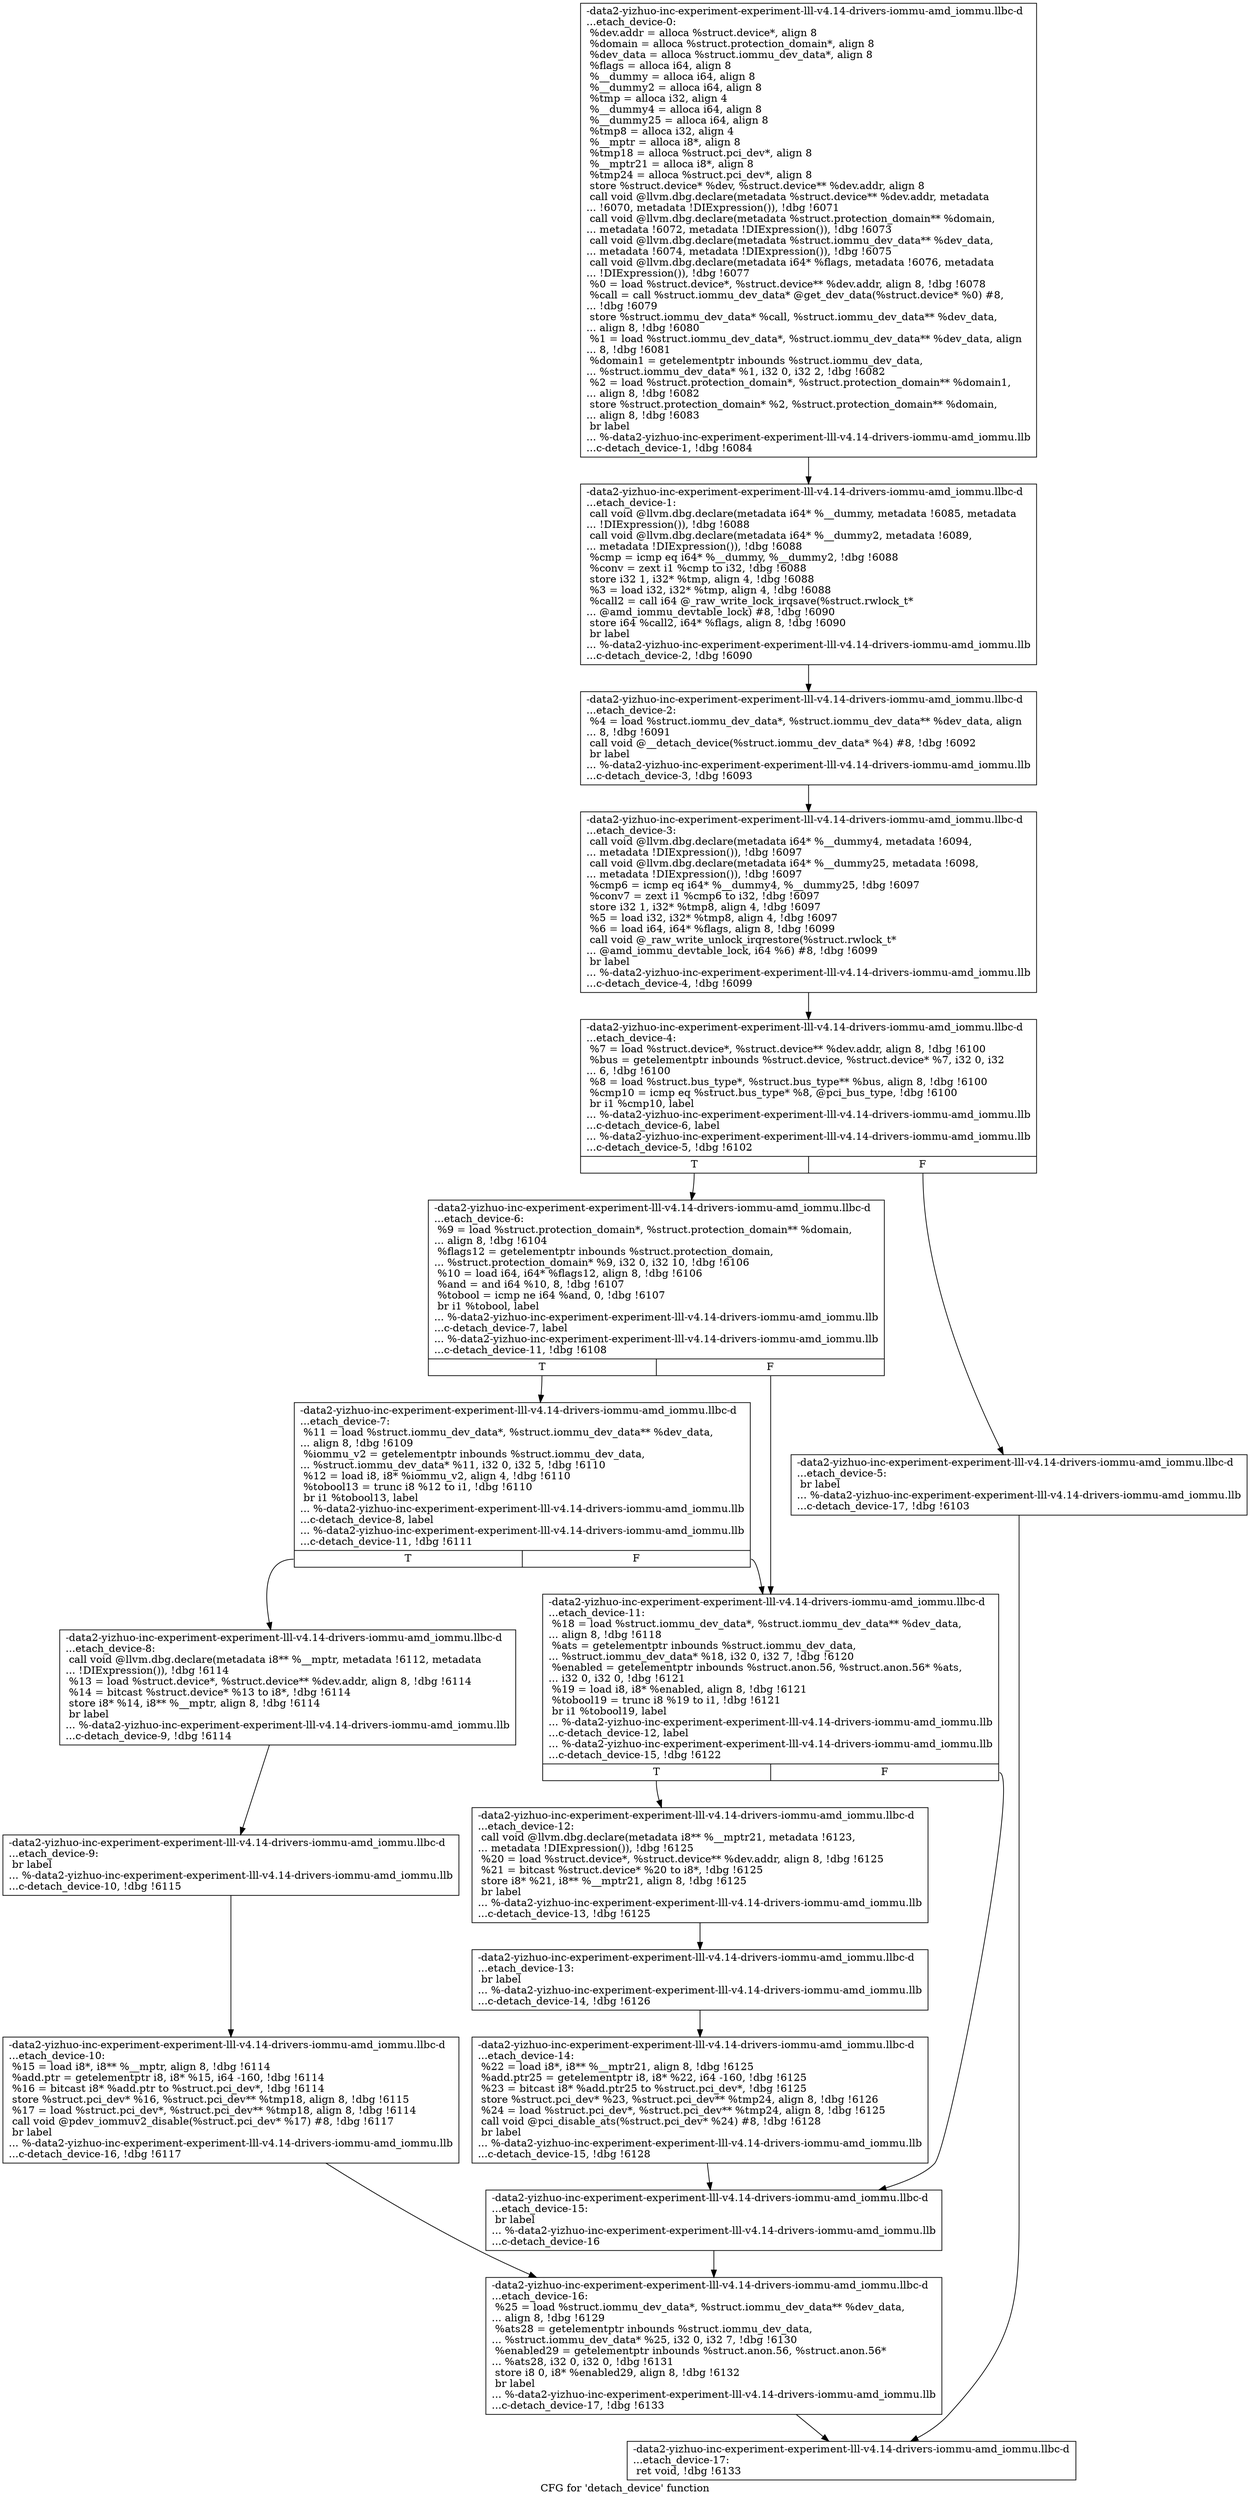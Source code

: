 digraph "CFG for 'detach_device' function" {
	label="CFG for 'detach_device' function";

	Node0x561b94703990 [shape=record,label="{-data2-yizhuo-inc-experiment-experiment-lll-v4.14-drivers-iommu-amd_iommu.llbc-d\l...etach_device-0:\l  %dev.addr = alloca %struct.device*, align 8\l  %domain = alloca %struct.protection_domain*, align 8\l  %dev_data = alloca %struct.iommu_dev_data*, align 8\l  %flags = alloca i64, align 8\l  %__dummy = alloca i64, align 8\l  %__dummy2 = alloca i64, align 8\l  %tmp = alloca i32, align 4\l  %__dummy4 = alloca i64, align 8\l  %__dummy25 = alloca i64, align 8\l  %tmp8 = alloca i32, align 4\l  %__mptr = alloca i8*, align 8\l  %tmp18 = alloca %struct.pci_dev*, align 8\l  %__mptr21 = alloca i8*, align 8\l  %tmp24 = alloca %struct.pci_dev*, align 8\l  store %struct.device* %dev, %struct.device** %dev.addr, align 8\l  call void @llvm.dbg.declare(metadata %struct.device** %dev.addr, metadata\l... !6070, metadata !DIExpression()), !dbg !6071\l  call void @llvm.dbg.declare(metadata %struct.protection_domain** %domain,\l... metadata !6072, metadata !DIExpression()), !dbg !6073\l  call void @llvm.dbg.declare(metadata %struct.iommu_dev_data** %dev_data,\l... metadata !6074, metadata !DIExpression()), !dbg !6075\l  call void @llvm.dbg.declare(metadata i64* %flags, metadata !6076, metadata\l... !DIExpression()), !dbg !6077\l  %0 = load %struct.device*, %struct.device** %dev.addr, align 8, !dbg !6078\l  %call = call %struct.iommu_dev_data* @get_dev_data(%struct.device* %0) #8,\l... !dbg !6079\l  store %struct.iommu_dev_data* %call, %struct.iommu_dev_data** %dev_data,\l... align 8, !dbg !6080\l  %1 = load %struct.iommu_dev_data*, %struct.iommu_dev_data** %dev_data, align\l... 8, !dbg !6081\l  %domain1 = getelementptr inbounds %struct.iommu_dev_data,\l... %struct.iommu_dev_data* %1, i32 0, i32 2, !dbg !6082\l  %2 = load %struct.protection_domain*, %struct.protection_domain** %domain1,\l... align 8, !dbg !6082\l  store %struct.protection_domain* %2, %struct.protection_domain** %domain,\l... align 8, !dbg !6083\l  br label\l... %-data2-yizhuo-inc-experiment-experiment-lll-v4.14-drivers-iommu-amd_iommu.llb\l...c-detach_device-1, !dbg !6084\l}"];
	Node0x561b94703990 -> Node0x561b947ceea0;
	Node0x561b947ceea0 [shape=record,label="{-data2-yizhuo-inc-experiment-experiment-lll-v4.14-drivers-iommu-amd_iommu.llbc-d\l...etach_device-1: \l  call void @llvm.dbg.declare(metadata i64* %__dummy, metadata !6085, metadata\l... !DIExpression()), !dbg !6088\l  call void @llvm.dbg.declare(metadata i64* %__dummy2, metadata !6089,\l... metadata !DIExpression()), !dbg !6088\l  %cmp = icmp eq i64* %__dummy, %__dummy2, !dbg !6088\l  %conv = zext i1 %cmp to i32, !dbg !6088\l  store i32 1, i32* %tmp, align 4, !dbg !6088\l  %3 = load i32, i32* %tmp, align 4, !dbg !6088\l  %call2 = call i64 @_raw_write_lock_irqsave(%struct.rwlock_t*\l... @amd_iommu_devtable_lock) #8, !dbg !6090\l  store i64 %call2, i64* %flags, align 8, !dbg !6090\l  br label\l... %-data2-yizhuo-inc-experiment-experiment-lll-v4.14-drivers-iommu-amd_iommu.llb\l...c-detach_device-2, !dbg !6090\l}"];
	Node0x561b947ceea0 -> Node0x561b947ceef0;
	Node0x561b947ceef0 [shape=record,label="{-data2-yizhuo-inc-experiment-experiment-lll-v4.14-drivers-iommu-amd_iommu.llbc-d\l...etach_device-2: \l  %4 = load %struct.iommu_dev_data*, %struct.iommu_dev_data** %dev_data, align\l... 8, !dbg !6091\l  call void @__detach_device(%struct.iommu_dev_data* %4) #8, !dbg !6092\l  br label\l... %-data2-yizhuo-inc-experiment-experiment-lll-v4.14-drivers-iommu-amd_iommu.llb\l...c-detach_device-3, !dbg !6093\l}"];
	Node0x561b947ceef0 -> Node0x561b947cef40;
	Node0x561b947cef40 [shape=record,label="{-data2-yizhuo-inc-experiment-experiment-lll-v4.14-drivers-iommu-amd_iommu.llbc-d\l...etach_device-3: \l  call void @llvm.dbg.declare(metadata i64* %__dummy4, metadata !6094,\l... metadata !DIExpression()), !dbg !6097\l  call void @llvm.dbg.declare(metadata i64* %__dummy25, metadata !6098,\l... metadata !DIExpression()), !dbg !6097\l  %cmp6 = icmp eq i64* %__dummy4, %__dummy25, !dbg !6097\l  %conv7 = zext i1 %cmp6 to i32, !dbg !6097\l  store i32 1, i32* %tmp8, align 4, !dbg !6097\l  %5 = load i32, i32* %tmp8, align 4, !dbg !6097\l  %6 = load i64, i64* %flags, align 8, !dbg !6099\l  call void @_raw_write_unlock_irqrestore(%struct.rwlock_t*\l... @amd_iommu_devtable_lock, i64 %6) #8, !dbg !6099\l  br label\l... %-data2-yizhuo-inc-experiment-experiment-lll-v4.14-drivers-iommu-amd_iommu.llb\l...c-detach_device-4, !dbg !6099\l}"];
	Node0x561b947cef40 -> Node0x561b947cf500;
	Node0x561b947cf500 [shape=record,label="{-data2-yizhuo-inc-experiment-experiment-lll-v4.14-drivers-iommu-amd_iommu.llbc-d\l...etach_device-4: \l  %7 = load %struct.device*, %struct.device** %dev.addr, align 8, !dbg !6100\l  %bus = getelementptr inbounds %struct.device, %struct.device* %7, i32 0, i32\l... 6, !dbg !6100\l  %8 = load %struct.bus_type*, %struct.bus_type** %bus, align 8, !dbg !6100\l  %cmp10 = icmp eq %struct.bus_type* %8, @pci_bus_type, !dbg !6100\l  br i1 %cmp10, label\l... %-data2-yizhuo-inc-experiment-experiment-lll-v4.14-drivers-iommu-amd_iommu.llb\l...c-detach_device-6, label\l... %-data2-yizhuo-inc-experiment-experiment-lll-v4.14-drivers-iommu-amd_iommu.llb\l...c-detach_device-5, !dbg !6102\l|{<s0>T|<s1>F}}"];
	Node0x561b947cf500:s0 -> Node0x561b947cf5a0;
	Node0x561b947cf500:s1 -> Node0x561b947cf550;
	Node0x561b947cf550 [shape=record,label="{-data2-yizhuo-inc-experiment-experiment-lll-v4.14-drivers-iommu-amd_iommu.llbc-d\l...etach_device-5: \l  br label\l... %-data2-yizhuo-inc-experiment-experiment-lll-v4.14-drivers-iommu-amd_iommu.llb\l...c-detach_device-17, !dbg !6103\l}"];
	Node0x561b947cf550 -> Node0x561b947cf910;
	Node0x561b947cf5a0 [shape=record,label="{-data2-yizhuo-inc-experiment-experiment-lll-v4.14-drivers-iommu-amd_iommu.llbc-d\l...etach_device-6: \l  %9 = load %struct.protection_domain*, %struct.protection_domain** %domain,\l... align 8, !dbg !6104\l  %flags12 = getelementptr inbounds %struct.protection_domain,\l... %struct.protection_domain* %9, i32 0, i32 10, !dbg !6106\l  %10 = load i64, i64* %flags12, align 8, !dbg !6106\l  %and = and i64 %10, 8, !dbg !6107\l  %tobool = icmp ne i64 %and, 0, !dbg !6107\l  br i1 %tobool, label\l... %-data2-yizhuo-inc-experiment-experiment-lll-v4.14-drivers-iommu-amd_iommu.llb\l...c-detach_device-7, label\l... %-data2-yizhuo-inc-experiment-experiment-lll-v4.14-drivers-iommu-amd_iommu.llb\l...c-detach_device-11, !dbg !6108\l|{<s0>T|<s1>F}}"];
	Node0x561b947cf5a0:s0 -> Node0x561b947cf5f0;
	Node0x561b947cf5a0:s1 -> Node0x561b947cf730;
	Node0x561b947cf5f0 [shape=record,label="{-data2-yizhuo-inc-experiment-experiment-lll-v4.14-drivers-iommu-amd_iommu.llbc-d\l...etach_device-7: \l  %11 = load %struct.iommu_dev_data*, %struct.iommu_dev_data** %dev_data,\l... align 8, !dbg !6109\l  %iommu_v2 = getelementptr inbounds %struct.iommu_dev_data,\l... %struct.iommu_dev_data* %11, i32 0, i32 5, !dbg !6110\l  %12 = load i8, i8* %iommu_v2, align 4, !dbg !6110\l  %tobool13 = trunc i8 %12 to i1, !dbg !6110\l  br i1 %tobool13, label\l... %-data2-yizhuo-inc-experiment-experiment-lll-v4.14-drivers-iommu-amd_iommu.llb\l...c-detach_device-8, label\l... %-data2-yizhuo-inc-experiment-experiment-lll-v4.14-drivers-iommu-amd_iommu.llb\l...c-detach_device-11, !dbg !6111\l|{<s0>T|<s1>F}}"];
	Node0x561b947cf5f0:s0 -> Node0x561b947cf640;
	Node0x561b947cf5f0:s1 -> Node0x561b947cf730;
	Node0x561b947cf640 [shape=record,label="{-data2-yizhuo-inc-experiment-experiment-lll-v4.14-drivers-iommu-amd_iommu.llbc-d\l...etach_device-8: \l  call void @llvm.dbg.declare(metadata i8** %__mptr, metadata !6112, metadata\l... !DIExpression()), !dbg !6114\l  %13 = load %struct.device*, %struct.device** %dev.addr, align 8, !dbg !6114\l  %14 = bitcast %struct.device* %13 to i8*, !dbg !6114\l  store i8* %14, i8** %__mptr, align 8, !dbg !6114\l  br label\l... %-data2-yizhuo-inc-experiment-experiment-lll-v4.14-drivers-iommu-amd_iommu.llb\l...c-detach_device-9, !dbg !6114\l}"];
	Node0x561b947cf640 -> Node0x561b947cf690;
	Node0x561b947cf690 [shape=record,label="{-data2-yizhuo-inc-experiment-experiment-lll-v4.14-drivers-iommu-amd_iommu.llbc-d\l...etach_device-9: \l  br label\l... %-data2-yizhuo-inc-experiment-experiment-lll-v4.14-drivers-iommu-amd_iommu.llb\l...c-detach_device-10, !dbg !6115\l}"];
	Node0x561b947cf690 -> Node0x561b947cf6e0;
	Node0x561b947cf6e0 [shape=record,label="{-data2-yizhuo-inc-experiment-experiment-lll-v4.14-drivers-iommu-amd_iommu.llbc-d\l...etach_device-10: \l  %15 = load i8*, i8** %__mptr, align 8, !dbg !6114\l  %add.ptr = getelementptr i8, i8* %15, i64 -160, !dbg !6114\l  %16 = bitcast i8* %add.ptr to %struct.pci_dev*, !dbg !6114\l  store %struct.pci_dev* %16, %struct.pci_dev** %tmp18, align 8, !dbg !6115\l  %17 = load %struct.pci_dev*, %struct.pci_dev** %tmp18, align 8, !dbg !6114\l  call void @pdev_iommuv2_disable(%struct.pci_dev* %17) #8, !dbg !6117\l  br label\l... %-data2-yizhuo-inc-experiment-experiment-lll-v4.14-drivers-iommu-amd_iommu.llb\l...c-detach_device-16, !dbg !6117\l}"];
	Node0x561b947cf6e0 -> Node0x561b947cf8c0;
	Node0x561b947cf730 [shape=record,label="{-data2-yizhuo-inc-experiment-experiment-lll-v4.14-drivers-iommu-amd_iommu.llbc-d\l...etach_device-11: \l  %18 = load %struct.iommu_dev_data*, %struct.iommu_dev_data** %dev_data,\l... align 8, !dbg !6118\l  %ats = getelementptr inbounds %struct.iommu_dev_data,\l... %struct.iommu_dev_data* %18, i32 0, i32 7, !dbg !6120\l  %enabled = getelementptr inbounds %struct.anon.56, %struct.anon.56* %ats,\l... i32 0, i32 0, !dbg !6121\l  %19 = load i8, i8* %enabled, align 8, !dbg !6121\l  %tobool19 = trunc i8 %19 to i1, !dbg !6121\l  br i1 %tobool19, label\l... %-data2-yizhuo-inc-experiment-experiment-lll-v4.14-drivers-iommu-amd_iommu.llb\l...c-detach_device-12, label\l... %-data2-yizhuo-inc-experiment-experiment-lll-v4.14-drivers-iommu-amd_iommu.llb\l...c-detach_device-15, !dbg !6122\l|{<s0>T|<s1>F}}"];
	Node0x561b947cf730:s0 -> Node0x561b947cf780;
	Node0x561b947cf730:s1 -> Node0x561b947cf870;
	Node0x561b947cf780 [shape=record,label="{-data2-yizhuo-inc-experiment-experiment-lll-v4.14-drivers-iommu-amd_iommu.llbc-d\l...etach_device-12: \l  call void @llvm.dbg.declare(metadata i8** %__mptr21, metadata !6123,\l... metadata !DIExpression()), !dbg !6125\l  %20 = load %struct.device*, %struct.device** %dev.addr, align 8, !dbg !6125\l  %21 = bitcast %struct.device* %20 to i8*, !dbg !6125\l  store i8* %21, i8** %__mptr21, align 8, !dbg !6125\l  br label\l... %-data2-yizhuo-inc-experiment-experiment-lll-v4.14-drivers-iommu-amd_iommu.llb\l...c-detach_device-13, !dbg !6125\l}"];
	Node0x561b947cf780 -> Node0x561b947cf7d0;
	Node0x561b947cf7d0 [shape=record,label="{-data2-yizhuo-inc-experiment-experiment-lll-v4.14-drivers-iommu-amd_iommu.llbc-d\l...etach_device-13: \l  br label\l... %-data2-yizhuo-inc-experiment-experiment-lll-v4.14-drivers-iommu-amd_iommu.llb\l...c-detach_device-14, !dbg !6126\l}"];
	Node0x561b947cf7d0 -> Node0x561b947cf820;
	Node0x561b947cf820 [shape=record,label="{-data2-yizhuo-inc-experiment-experiment-lll-v4.14-drivers-iommu-amd_iommu.llbc-d\l...etach_device-14: \l  %22 = load i8*, i8** %__mptr21, align 8, !dbg !6125\l  %add.ptr25 = getelementptr i8, i8* %22, i64 -160, !dbg !6125\l  %23 = bitcast i8* %add.ptr25 to %struct.pci_dev*, !dbg !6125\l  store %struct.pci_dev* %23, %struct.pci_dev** %tmp24, align 8, !dbg !6126\l  %24 = load %struct.pci_dev*, %struct.pci_dev** %tmp24, align 8, !dbg !6125\l  call void @pci_disable_ats(%struct.pci_dev* %24) #8, !dbg !6128\l  br label\l... %-data2-yizhuo-inc-experiment-experiment-lll-v4.14-drivers-iommu-amd_iommu.llb\l...c-detach_device-15, !dbg !6128\l}"];
	Node0x561b947cf820 -> Node0x561b947cf870;
	Node0x561b947cf870 [shape=record,label="{-data2-yizhuo-inc-experiment-experiment-lll-v4.14-drivers-iommu-amd_iommu.llbc-d\l...etach_device-15: \l  br label\l... %-data2-yizhuo-inc-experiment-experiment-lll-v4.14-drivers-iommu-amd_iommu.llb\l...c-detach_device-16\l}"];
	Node0x561b947cf870 -> Node0x561b947cf8c0;
	Node0x561b947cf8c0 [shape=record,label="{-data2-yizhuo-inc-experiment-experiment-lll-v4.14-drivers-iommu-amd_iommu.llbc-d\l...etach_device-16: \l  %25 = load %struct.iommu_dev_data*, %struct.iommu_dev_data** %dev_data,\l... align 8, !dbg !6129\l  %ats28 = getelementptr inbounds %struct.iommu_dev_data,\l... %struct.iommu_dev_data* %25, i32 0, i32 7, !dbg !6130\l  %enabled29 = getelementptr inbounds %struct.anon.56, %struct.anon.56*\l... %ats28, i32 0, i32 0, !dbg !6131\l  store i8 0, i8* %enabled29, align 8, !dbg !6132\l  br label\l... %-data2-yizhuo-inc-experiment-experiment-lll-v4.14-drivers-iommu-amd_iommu.llb\l...c-detach_device-17, !dbg !6133\l}"];
	Node0x561b947cf8c0 -> Node0x561b947cf910;
	Node0x561b947cf910 [shape=record,label="{-data2-yizhuo-inc-experiment-experiment-lll-v4.14-drivers-iommu-amd_iommu.llbc-d\l...etach_device-17: \l  ret void, !dbg !6133\l}"];
}
